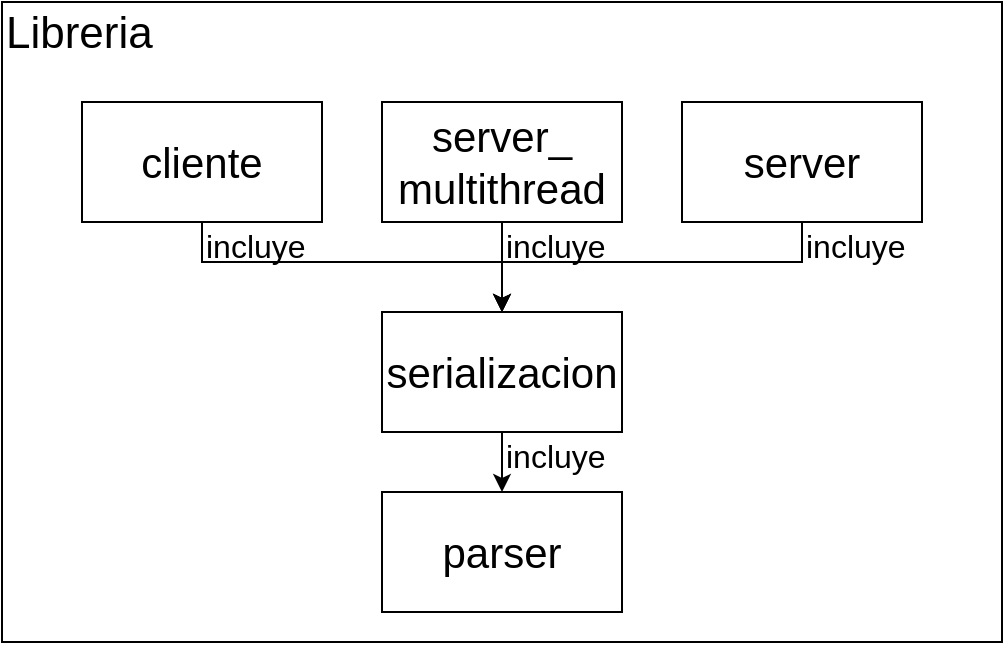 <mxfile version="10.6.0" type="device"><diagram id="w1ooDoLYeNmnYHXHeEmm" name="Page-1"><mxGraphModel dx="918" dy="486" grid="1" gridSize="10" guides="1" tooltips="1" connect="1" arrows="1" fold="1" page="1" pageScale="1" pageWidth="827" pageHeight="1169" math="0" shadow="0"><root><mxCell id="0"/><mxCell id="1" parent="0"/><mxCell id="tbTODO8TER6be2sWu0iR-15" value="" style="rounded=0;whiteSpace=wrap;html=1;fillColor=none;" vertex="1" parent="1"><mxGeometry width="500" height="320" as="geometry"/></mxCell><mxCell id="tbTODO8TER6be2sWu0iR-1" value="&lt;font style=&quot;font-size: 21px&quot;&gt;parser&lt;/font&gt;&lt;br&gt;" style="rounded=0;whiteSpace=wrap;html=1;" vertex="1" parent="1"><mxGeometry x="190" y="245" width="120" height="60" as="geometry"/></mxCell><mxCell id="tbTODO8TER6be2sWu0iR-3" style="edgeStyle=orthogonalEdgeStyle;rounded=0;orthogonalLoop=1;jettySize=auto;html=1;exitX=0.5;exitY=1;exitDx=0;exitDy=0;entryX=0.5;entryY=0;entryDx=0;entryDy=0;" edge="1" parent="1" source="tbTODO8TER6be2sWu0iR-2" target="tbTODO8TER6be2sWu0iR-1"><mxGeometry relative="1" as="geometry"/></mxCell><mxCell id="tbTODO8TER6be2sWu0iR-2" value="&lt;font style=&quot;font-size: 21px&quot;&gt;serializacion&lt;/font&gt;&lt;br&gt;" style="rounded=0;whiteSpace=wrap;html=1;" vertex="1" parent="1"><mxGeometry x="190" y="155" width="120" height="60" as="geometry"/></mxCell><mxCell id="tbTODO8TER6be2sWu0iR-4" value="&lt;font style=&quot;font-size: 16px&quot;&gt;incluye&lt;/font&gt;" style="text;html=1;resizable=0;points=[];autosize=1;align=left;verticalAlign=top;spacingTop=-4;" vertex="1" parent="1"><mxGeometry x="250" y="215" width="70" height="20" as="geometry"/></mxCell><mxCell id="tbTODO8TER6be2sWu0iR-11" style="edgeStyle=orthogonalEdgeStyle;rounded=0;orthogonalLoop=1;jettySize=auto;html=1;exitX=0.5;exitY=1;exitDx=0;exitDy=0;entryX=0.5;entryY=0;entryDx=0;entryDy=0;" edge="1" parent="1" source="tbTODO8TER6be2sWu0iR-5" target="tbTODO8TER6be2sWu0iR-2"><mxGeometry relative="1" as="geometry"><Array as="points"><mxPoint x="400" y="130"/><mxPoint x="250" y="130"/></Array></mxGeometry></mxCell><mxCell id="tbTODO8TER6be2sWu0iR-5" value="&lt;font style=&quot;font-size: 21px&quot;&gt;server&lt;/font&gt;&lt;br&gt;" style="rounded=0;whiteSpace=wrap;html=1;" vertex="1" parent="1"><mxGeometry x="340" y="50" width="120" height="60" as="geometry"/></mxCell><mxCell id="tbTODO8TER6be2sWu0iR-9" style="edgeStyle=orthogonalEdgeStyle;rounded=0;orthogonalLoop=1;jettySize=auto;html=1;exitX=0.5;exitY=1;exitDx=0;exitDy=0;entryX=0.5;entryY=0;entryDx=0;entryDy=0;" edge="1" parent="1" source="tbTODO8TER6be2sWu0iR-6" target="tbTODO8TER6be2sWu0iR-2"><mxGeometry relative="1" as="geometry"/></mxCell><mxCell id="tbTODO8TER6be2sWu0iR-6" value="&lt;font style=&quot;font-size: 21px&quot;&gt;server_&lt;br&gt;multithread&lt;/font&gt;&lt;br&gt;" style="rounded=0;whiteSpace=wrap;html=1;" vertex="1" parent="1"><mxGeometry x="190" y="50" width="120" height="60" as="geometry"/></mxCell><mxCell id="tbTODO8TER6be2sWu0iR-8" style="edgeStyle=orthogonalEdgeStyle;rounded=0;orthogonalLoop=1;jettySize=auto;html=1;exitX=0.5;exitY=1;exitDx=0;exitDy=0;entryX=0.5;entryY=0;entryDx=0;entryDy=0;" edge="1" parent="1" source="tbTODO8TER6be2sWu0iR-7" target="tbTODO8TER6be2sWu0iR-2"><mxGeometry relative="1" as="geometry"><Array as="points"><mxPoint x="100" y="130"/><mxPoint x="250" y="130"/></Array></mxGeometry></mxCell><mxCell id="tbTODO8TER6be2sWu0iR-7" value="&lt;font style=&quot;font-size: 21px&quot;&gt;cliente&lt;/font&gt;&lt;br&gt;" style="rounded=0;whiteSpace=wrap;html=1;" vertex="1" parent="1"><mxGeometry x="40" y="50" width="120" height="60" as="geometry"/></mxCell><mxCell id="tbTODO8TER6be2sWu0iR-12" value="&lt;font style=&quot;font-size: 16px&quot;&gt;incluye&lt;/font&gt;" style="text;html=1;resizable=0;points=[];autosize=1;align=left;verticalAlign=top;spacingTop=-4;" vertex="1" parent="1"><mxGeometry x="400" y="110" width="70" height="20" as="geometry"/></mxCell><mxCell id="tbTODO8TER6be2sWu0iR-13" value="&lt;font style=&quot;font-size: 16px&quot;&gt;incluye&lt;/font&gt;" style="text;html=1;resizable=0;points=[];autosize=1;align=left;verticalAlign=top;spacingTop=-4;" vertex="1" parent="1"><mxGeometry x="250" y="110" width="70" height="20" as="geometry"/></mxCell><mxCell id="tbTODO8TER6be2sWu0iR-14" value="&lt;font style=&quot;font-size: 16px&quot;&gt;incluye&lt;/font&gt;" style="text;html=1;resizable=0;points=[];autosize=1;align=left;verticalAlign=top;spacingTop=-4;" vertex="1" parent="1"><mxGeometry x="100" y="110" width="70" height="20" as="geometry"/></mxCell><mxCell id="tbTODO8TER6be2sWu0iR-16" value="&lt;font style=&quot;font-size: 22px&quot;&gt;Libreria&lt;/font&gt;" style="text;html=1;resizable=0;points=[];autosize=1;align=left;verticalAlign=top;spacingTop=-4;" vertex="1" parent="1"><mxGeometry width="90" height="20" as="geometry"/></mxCell></root></mxGraphModel></diagram></mxfile>